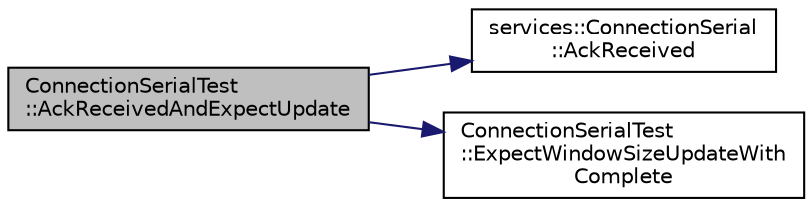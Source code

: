 digraph "ConnectionSerialTest::AckReceivedAndExpectUpdate"
{
 // INTERACTIVE_SVG=YES
  edge [fontname="Helvetica",fontsize="10",labelfontname="Helvetica",labelfontsize="10"];
  node [fontname="Helvetica",fontsize="10",shape=record];
  rankdir="LR";
  Node3 [label="ConnectionSerialTest\l::AckReceivedAndExpectUpdate",height=0.2,width=0.4,color="black", fillcolor="grey75", style="filled", fontcolor="black"];
  Node3 -> Node4 [color="midnightblue",fontsize="10",style="solid",fontname="Helvetica"];
  Node4 [label="services::ConnectionSerial\l::AckReceived",height=0.2,width=0.4,color="black", fillcolor="white", style="filled",URL="$d3/d9a/classservices_1_1_connection_serial.html#a6e4a8376c845f26dd225a51b69e37d37"];
  Node3 -> Node5 [color="midnightblue",fontsize="10",style="solid",fontname="Helvetica"];
  Node5 [label="ConnectionSerialTest\l::ExpectWindowSizeUpdateWith\lComplete",height=0.2,width=0.4,color="black", fillcolor="white", style="filled",URL="$d9/d48/class_connection_serial_test.html#afac77ea5d531d500edbdd676cd400dba"];
}
